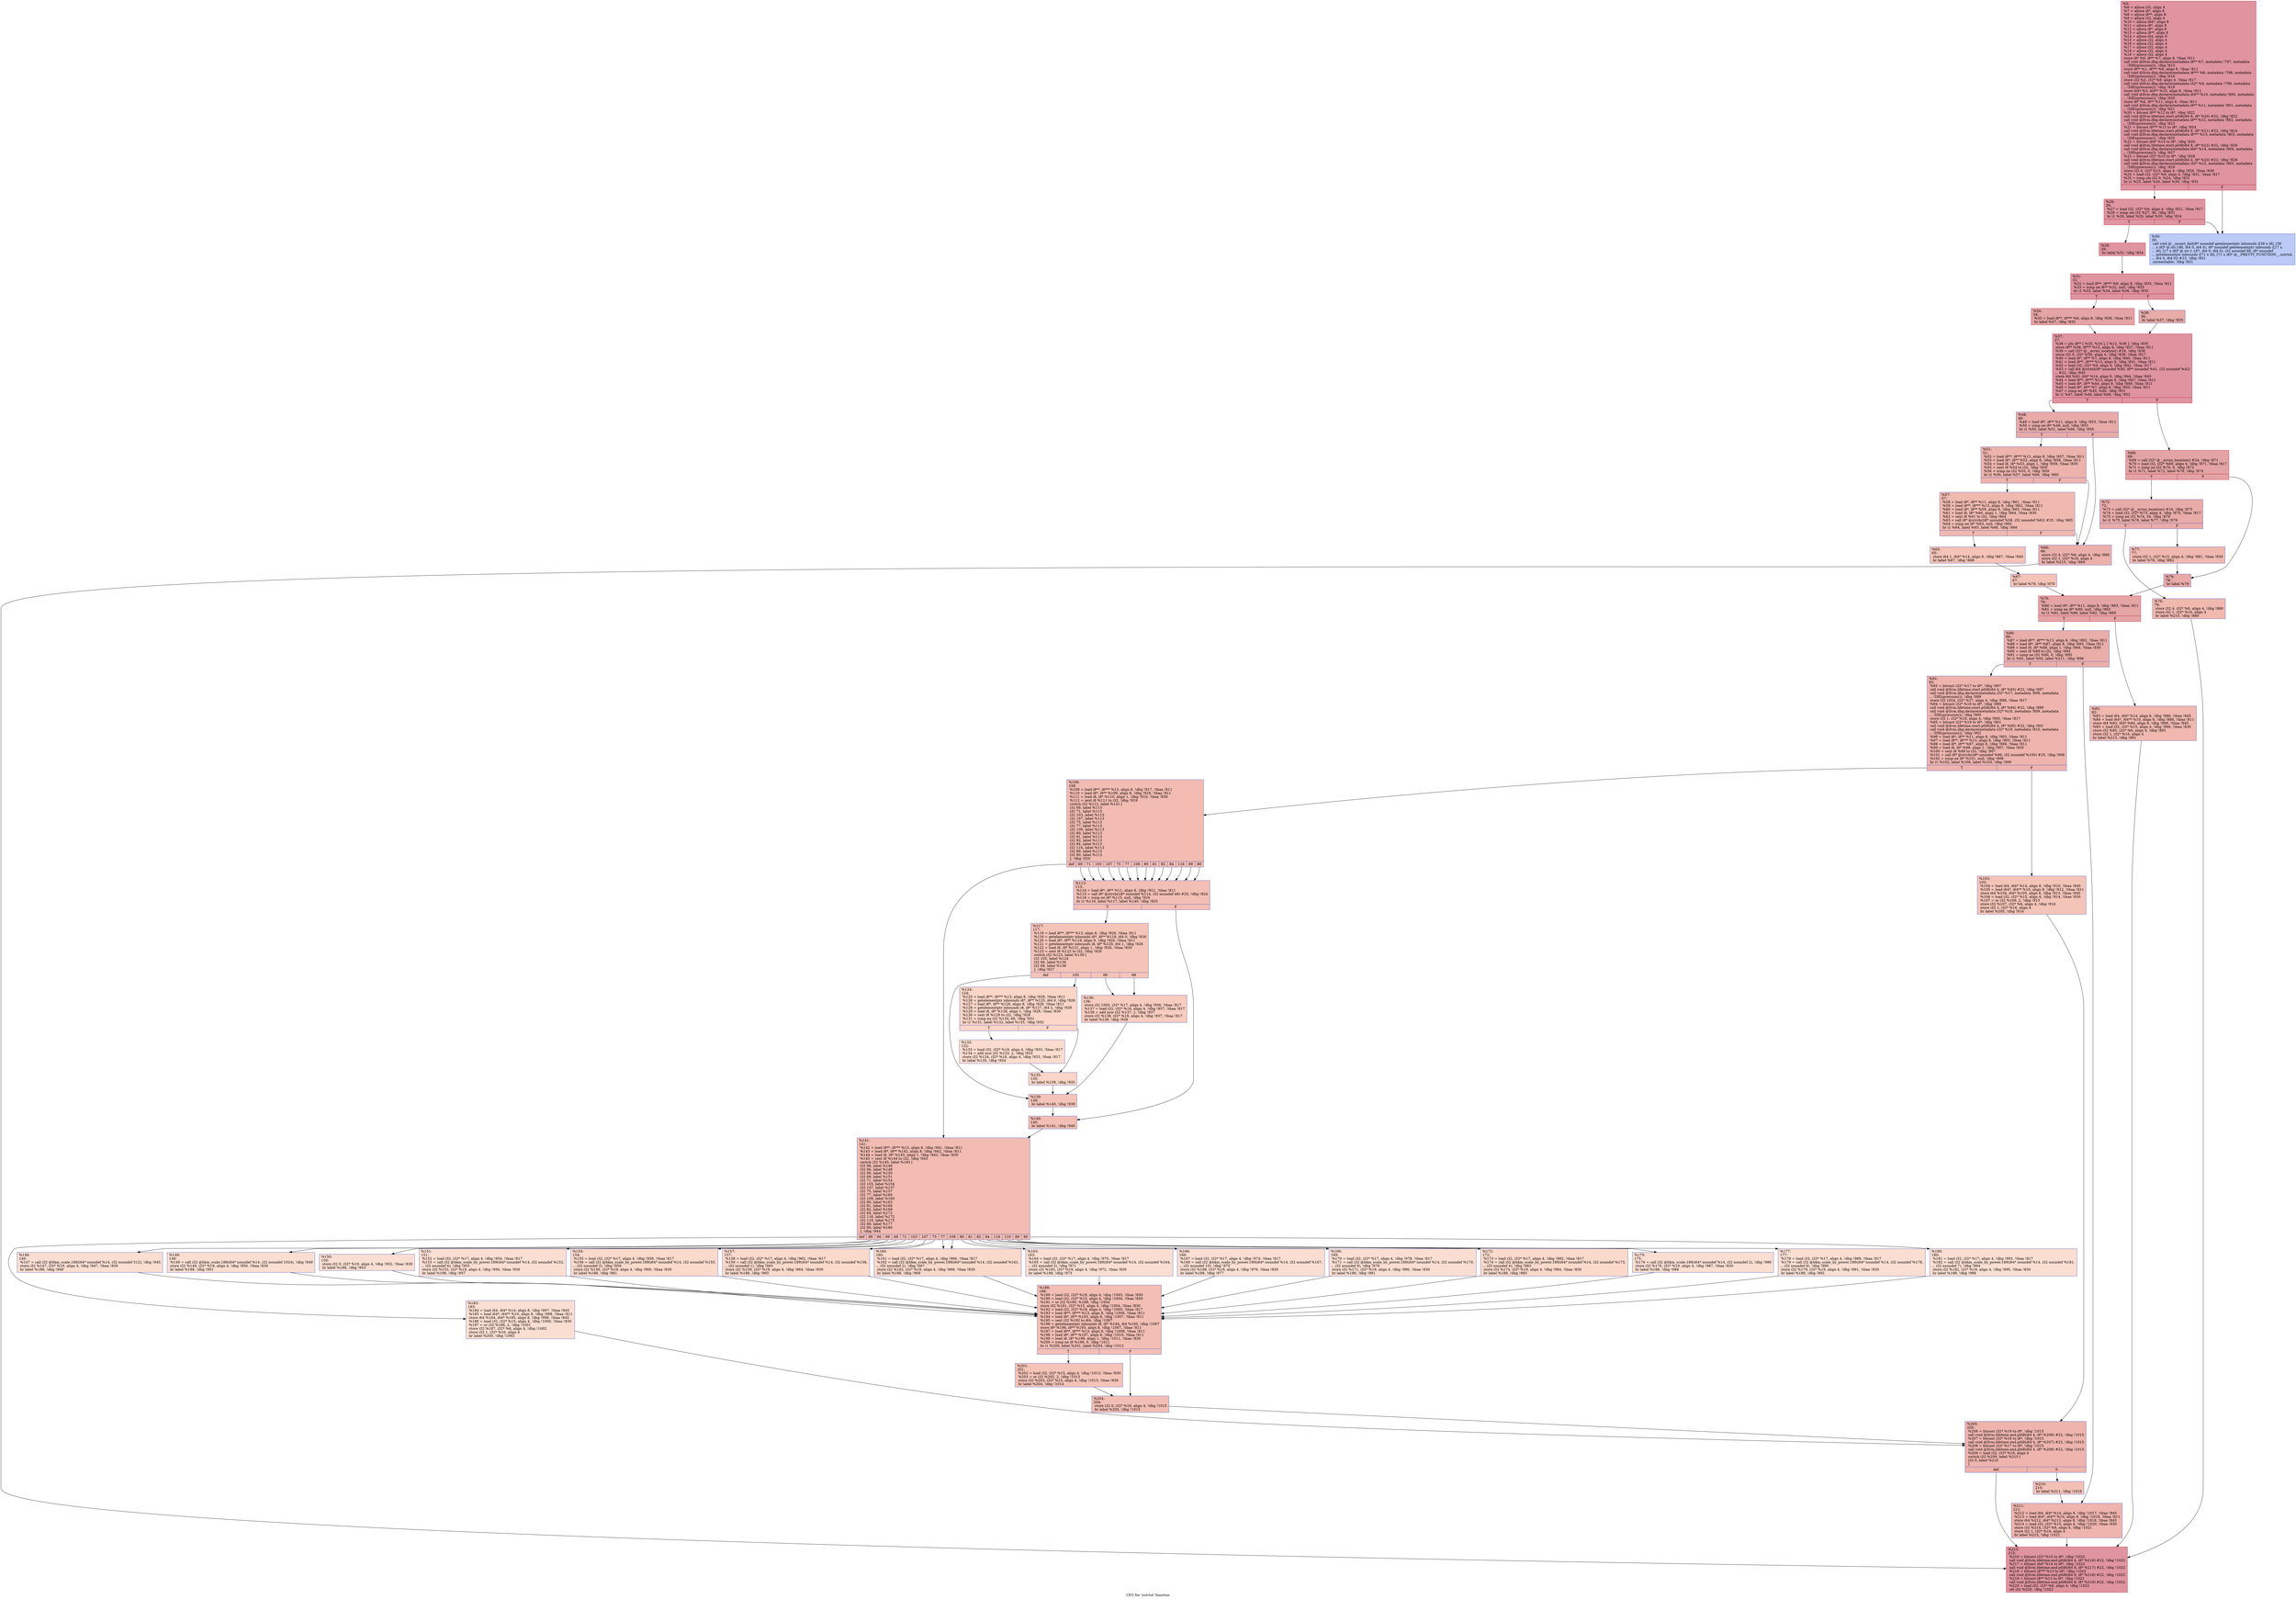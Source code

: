 digraph "CFG for 'xstrtol' function" {
	label="CFG for 'xstrtol' function";

	Node0xad27c0 [shape=record,color="#b70d28ff", style=filled, fillcolor="#b70d2870",label="{%5:\l  %6 = alloca i32, align 4\l  %7 = alloca i8*, align 8\l  %8 = alloca i8**, align 8\l  %9 = alloca i32, align 4\l  %10 = alloca i64*, align 8\l  %11 = alloca i8*, align 8\l  %12 = alloca i8*, align 8\l  %13 = alloca i8**, align 8\l  %14 = alloca i64, align 8\l  %15 = alloca i32, align 4\l  %16 = alloca i32, align 4\l  %17 = alloca i32, align 4\l  %18 = alloca i32, align 4\l  %19 = alloca i32, align 4\l  store i8* %0, i8** %7, align 8, !tbaa !811\l  call void @llvm.dbg.declare(metadata i8** %7, metadata !797, metadata\l... !DIExpression()), !dbg !815\l  store i8** %1, i8*** %8, align 8, !tbaa !811\l  call void @llvm.dbg.declare(metadata i8*** %8, metadata !798, metadata\l... !DIExpression()), !dbg !816\l  store i32 %2, i32* %9, align 4, !tbaa !817\l  call void @llvm.dbg.declare(metadata i32* %9, metadata !799, metadata\l... !DIExpression()), !dbg !819\l  store i64* %3, i64** %10, align 8, !tbaa !811\l  call void @llvm.dbg.declare(metadata i64** %10, metadata !800, metadata\l... !DIExpression()), !dbg !820\l  store i8* %4, i8** %11, align 8, !tbaa !811\l  call void @llvm.dbg.declare(metadata i8** %11, metadata !801, metadata\l... !DIExpression()), !dbg !821\l  %20 = bitcast i8** %12 to i8*, !dbg !822\l  call void @llvm.lifetime.start.p0i8(i64 8, i8* %20) #22, !dbg !822\l  call void @llvm.dbg.declare(metadata i8** %12, metadata !802, metadata\l... !DIExpression()), !dbg !823\l  %21 = bitcast i8*** %13 to i8*, !dbg !824\l  call void @llvm.lifetime.start.p0i8(i64 8, i8* %21) #22, !dbg !824\l  call void @llvm.dbg.declare(metadata i8*** %13, metadata !803, metadata\l... !DIExpression()), !dbg !825\l  %22 = bitcast i64* %14 to i8*, !dbg !826\l  call void @llvm.lifetime.start.p0i8(i64 8, i8* %22) #22, !dbg !826\l  call void @llvm.dbg.declare(metadata i64* %14, metadata !804, metadata\l... !DIExpression()), !dbg !827\l  %23 = bitcast i32* %15 to i8*, !dbg !828\l  call void @llvm.lifetime.start.p0i8(i64 4, i8* %23) #22, !dbg !828\l  call void @llvm.dbg.declare(metadata i32* %15, metadata !805, metadata\l... !DIExpression()), !dbg !829\l  store i32 0, i32* %15, align 4, !dbg !829, !tbaa !830\l  %24 = load i32, i32* %9, align 4, !dbg !831, !tbaa !817\l  %25 = icmp sle i32 0, %24, !dbg !831\l  br i1 %25, label %26, label %30, !dbg !831\l|{<s0>T|<s1>F}}"];
	Node0xad27c0:s0 -> Node0xad5370;
	Node0xad27c0:s1 -> Node0xad5410;
	Node0xad5370 [shape=record,color="#b70d28ff", style=filled, fillcolor="#b70d2870",label="{%26:\l26:                                               \l  %27 = load i32, i32* %9, align 4, !dbg !831, !tbaa !817\l  %28 = icmp sle i32 %27, 36, !dbg !831\l  br i1 %28, label %29, label %30, !dbg !834\l|{<s0>T|<s1>F}}"];
	Node0xad5370:s0 -> Node0xad53c0;
	Node0xad5370:s1 -> Node0xad5410;
	Node0xad53c0 [shape=record,color="#b70d28ff", style=filled, fillcolor="#b70d2870",label="{%29:\l29:                                               \l  br label %31, !dbg !834\l}"];
	Node0xad53c0 -> Node0xad5460;
	Node0xad5410 [shape=record,color="#3d50c3ff", style=filled, fillcolor="#6687ed70",label="{%30:\l30:                                               \l  call void @__assert_fail(i8* noundef getelementptr inbounds ([38 x i8], [38\l... x i8]* @.str.186, i64 0, i64 0), i8* noundef getelementptr inbounds ([17 x\l... i8], [17 x i8]* @.str.1.187, i64 0, i64 0), i32 noundef 86, i8* noundef\l... getelementptr inbounds ([71 x i8], [71 x i8]* @__PRETTY_FUNCTION__.xstrtol,\l... i64 0, i64 0)) #23, !dbg !831\l  unreachable, !dbg !831\l}"];
	Node0xad5460 [shape=record,color="#b70d28ff", style=filled, fillcolor="#b70d2870",label="{%31:\l31:                                               \l  %32 = load i8**, i8*** %8, align 8, !dbg !835, !tbaa !811\l  %33 = icmp ne i8** %32, null, !dbg !835\l  br i1 %33, label %34, label %36, !dbg !835\l|{<s0>T|<s1>F}}"];
	Node0xad5460:s0 -> Node0xad54b0;
	Node0xad5460:s1 -> Node0xad5500;
	Node0xad54b0 [shape=record,color="#b70d28ff", style=filled, fillcolor="#c32e3170",label="{%34:\l34:                                               \l  %35 = load i8**, i8*** %8, align 8, !dbg !836, !tbaa !811\l  br label %37, !dbg !835\l}"];
	Node0xad54b0 -> Node0xad5550;
	Node0xad5500 [shape=record,color="#3d50c3ff", style=filled, fillcolor="#cc403a70",label="{%36:\l36:                                               \l  br label %37, !dbg !835\l}"];
	Node0xad5500 -> Node0xad5550;
	Node0xad5550 [shape=record,color="#b70d28ff", style=filled, fillcolor="#b70d2870",label="{%37:\l37:                                               \l  %38 = phi i8** [ %35, %34 ], [ %12, %36 ], !dbg !835\l  store i8** %38, i8*** %13, align 8, !dbg !837, !tbaa !811\l  %39 = call i32* @__errno_location() #24, !dbg !838\l  store i32 0, i32* %39, align 4, !dbg !839, !tbaa !817\l  %40 = load i8*, i8** %7, align 8, !dbg !840, !tbaa !811\l  %41 = load i8**, i8*** %13, align 8, !dbg !841, !tbaa !811\l  %42 = load i32, i32* %9, align 4, !dbg !842, !tbaa !817\l  %43 = call i64 @strtol(i8* noundef %40, i8** noundef %41, i32 noundef %42)\l... #22, !dbg !843\l  store i64 %43, i64* %14, align 8, !dbg !844, !tbaa !845\l  %44 = load i8**, i8*** %13, align 8, !dbg !847, !tbaa !811\l  %45 = load i8*, i8** %44, align 8, !dbg !849, !tbaa !811\l  %46 = load i8*, i8** %7, align 8, !dbg !850, !tbaa !811\l  %47 = icmp eq i8* %45, %46, !dbg !851\l  br i1 %47, label %48, label %68, !dbg !852\l|{<s0>T|<s1>F}}"];
	Node0xad5550:s0 -> Node0xad55a0;
	Node0xad5550:s1 -> Node0xad5780;
	Node0xad55a0 [shape=record,color="#3d50c3ff", style=filled, fillcolor="#cc403a70",label="{%48:\l48:                                               \l  %49 = load i8*, i8** %11, align 8, !dbg !853, !tbaa !811\l  %50 = icmp ne i8* %49, null, !dbg !853\l  br i1 %50, label %51, label %66, !dbg !856\l|{<s0>T|<s1>F}}"];
	Node0xad55a0:s0 -> Node0xad55f0;
	Node0xad55a0:s1 -> Node0xad56e0;
	Node0xad55f0 [shape=record,color="#3d50c3ff", style=filled, fillcolor="#d6524470",label="{%51:\l51:                                               \l  %52 = load i8**, i8*** %13, align 8, !dbg !857, !tbaa !811\l  %53 = load i8*, i8** %52, align 8, !dbg !858, !tbaa !811\l  %54 = load i8, i8* %53, align 1, !dbg !859, !tbaa !830\l  %55 = sext i8 %54 to i32, !dbg !859\l  %56 = icmp ne i32 %55, 0, !dbg !859\l  br i1 %56, label %57, label %66, !dbg !860\l|{<s0>T|<s1>F}}"];
	Node0xad55f0:s0 -> Node0xad5640;
	Node0xad55f0:s1 -> Node0xad56e0;
	Node0xad5640 [shape=record,color="#3d50c3ff", style=filled, fillcolor="#de614d70",label="{%57:\l57:                                               \l  %58 = load i8*, i8** %11, align 8, !dbg !861, !tbaa !811\l  %59 = load i8**, i8*** %13, align 8, !dbg !862, !tbaa !811\l  %60 = load i8*, i8** %59, align 8, !dbg !863, !tbaa !811\l  %61 = load i8, i8* %60, align 1, !dbg !864, !tbaa !830\l  %62 = sext i8 %61 to i32, !dbg !864\l  %63 = call i8* @strchr(i8* noundef %58, i32 noundef %62) #25, !dbg !865\l  %64 = icmp ne i8* %63, null, !dbg !865\l  br i1 %64, label %65, label %66, !dbg !866\l|{<s0>T|<s1>F}}"];
	Node0xad5640:s0 -> Node0xad5690;
	Node0xad5640:s1 -> Node0xad56e0;
	Node0xad5690 [shape=record,color="#3d50c3ff", style=filled, fillcolor="#e8765c70",label="{%65:\l65:                                               \l  store i64 1, i64* %14, align 8, !dbg !867, !tbaa !845\l  br label %67, !dbg !868\l}"];
	Node0xad5690 -> Node0xad5730;
	Node0xad56e0 [shape=record,color="#3d50c3ff", style=filled, fillcolor="#d24b4070",label="{%66:\l66:                                               \l  store i32 4, i32* %6, align 4, !dbg !869\l  store i32 1, i32* %16, align 4\l  br label %215, !dbg !869\l}"];
	Node0xad56e0 -> Node0xad6450;
	Node0xad5730 [shape=record,color="#3d50c3ff", style=filled, fillcolor="#e8765c70",label="{%67:\l67:                                               \l  br label %79, !dbg !870\l}"];
	Node0xad5730 -> Node0xad5910;
	Node0xad5780 [shape=record,color="#b70d28ff", style=filled, fillcolor="#c32e3170",label="{%68:\l68:                                               \l  %69 = call i32* @__errno_location() #24, !dbg !871\l  %70 = load i32, i32* %69, align 4, !dbg !871, !tbaa !817\l  %71 = icmp ne i32 %70, 0, !dbg !873\l  br i1 %71, label %72, label %78, !dbg !874\l|{<s0>T|<s1>F}}"];
	Node0xad5780:s0 -> Node0xad57d0;
	Node0xad5780:s1 -> Node0xad58c0;
	Node0xad57d0 [shape=record,color="#3d50c3ff", style=filled, fillcolor="#cc403a70",label="{%72:\l72:                                               \l  %73 = call i32* @__errno_location() #24, !dbg !875\l  %74 = load i32, i32* %73, align 4, !dbg !875, !tbaa !817\l  %75 = icmp ne i32 %74, 34, !dbg !878\l  br i1 %75, label %76, label %77, !dbg !879\l|{<s0>T|<s1>F}}"];
	Node0xad57d0:s0 -> Node0xad5820;
	Node0xad57d0:s1 -> Node0xad5870;
	Node0xad5820 [shape=record,color="#3d50c3ff", style=filled, fillcolor="#dc5d4a70",label="{%76:\l76:                                               \l  store i32 4, i32* %6, align 4, !dbg !880\l  store i32 1, i32* %16, align 4\l  br label %215, !dbg !880\l}"];
	Node0xad5820 -> Node0xad6450;
	Node0xad5870 [shape=record,color="#3d50c3ff", style=filled, fillcolor="#dc5d4a70",label="{%77:\l77:                                               \l  store i32 1, i32* %15, align 4, !dbg !881, !tbaa !830\l  br label %78, !dbg !882\l}"];
	Node0xad5870 -> Node0xad58c0;
	Node0xad58c0 [shape=record,color="#3d50c3ff", style=filled, fillcolor="#ca3b3770",label="{%78:\l78:                                               \l  br label %79\l}"];
	Node0xad58c0 -> Node0xad5910;
	Node0xad5910 [shape=record,color="#b70d28ff", style=filled, fillcolor="#c5333470",label="{%79:\l79:                                               \l  %80 = load i8*, i8** %11, align 8, !dbg !883, !tbaa !811\l  %81 = icmp ne i8* %80, null, !dbg !883\l  br i1 %81, label %86, label %82, !dbg !885\l|{<s0>T|<s1>F}}"];
	Node0xad5910:s0 -> Node0xad59b0;
	Node0xad5910:s1 -> Node0xad5960;
	Node0xad5960 [shape=record,color="#3d50c3ff", style=filled, fillcolor="#dc5d4a70",label="{%82:\l82:                                               \l  %83 = load i64, i64* %14, align 8, !dbg !886, !tbaa !845\l  %84 = load i64*, i64** %10, align 8, !dbg !888, !tbaa !811\l  store i64 %83, i64* %84, align 8, !dbg !889, !tbaa !845\l  %85 = load i32, i32* %15, align 4, !dbg !890, !tbaa !830\l  store i32 %85, i32* %6, align 4, !dbg !891\l  store i32 1, i32* %16, align 4\l  br label %215, !dbg !891\l}"];
	Node0xad5960 -> Node0xad6450;
	Node0xad59b0 [shape=record,color="#3d50c3ff", style=filled, fillcolor="#d0473d70",label="{%86:\l86:                                               \l  %87 = load i8**, i8*** %13, align 8, !dbg !892, !tbaa !811\l  %88 = load i8*, i8** %87, align 8, !dbg !893, !tbaa !811\l  %89 = load i8, i8* %88, align 1, !dbg !894, !tbaa !830\l  %90 = sext i8 %89 to i32, !dbg !894\l  %91 = icmp ne i32 %90, 0, !dbg !895\l  br i1 %91, label %92, label %211, !dbg !896\l|{<s0>T|<s1>F}}"];
	Node0xad59b0:s0 -> Node0xad5a00;
	Node0xad59b0:s1 -> Node0xad6400;
	Node0xad5a00 [shape=record,color="#3d50c3ff", style=filled, fillcolor="#d8564670",label="{%92:\l92:                                               \l  %93 = bitcast i32* %17 to i8*, !dbg !897\l  call void @llvm.lifetime.start.p0i8(i64 4, i8* %93) #22, !dbg !897\l  call void @llvm.dbg.declare(metadata i32* %17, metadata !806, metadata\l... !DIExpression()), !dbg !898\l  store i32 1024, i32* %17, align 4, !dbg !898, !tbaa !817\l  %94 = bitcast i32* %18 to i8*, !dbg !899\l  call void @llvm.lifetime.start.p0i8(i64 4, i8* %94) #22, !dbg !899\l  call void @llvm.dbg.declare(metadata i32* %18, metadata !809, metadata\l... !DIExpression()), !dbg !900\l  store i32 1, i32* %18, align 4, !dbg !900, !tbaa !817\l  %95 = bitcast i32* %19 to i8*, !dbg !901\l  call void @llvm.lifetime.start.p0i8(i64 4, i8* %95) #22, !dbg !901\l  call void @llvm.dbg.declare(metadata i32* %19, metadata !810, metadata\l... !DIExpression()), !dbg !902\l  %96 = load i8*, i8** %11, align 8, !dbg !903, !tbaa !811\l  %97 = load i8**, i8*** %13, align 8, !dbg !905, !tbaa !811\l  %98 = load i8*, i8** %97, align 8, !dbg !906, !tbaa !811\l  %99 = load i8, i8* %98, align 1, !dbg !907, !tbaa !830\l  %100 = sext i8 %99 to i32, !dbg !907\l  %101 = call i8* @strchr(i8* noundef %96, i32 noundef %100) #25, !dbg !908\l  %102 = icmp ne i8* %101, null, !dbg !908\l  br i1 %102, label %108, label %103, !dbg !909\l|{<s0>T|<s1>F}}"];
	Node0xad5a00:s0 -> Node0xad5aa0;
	Node0xad5a00:s1 -> Node0xad5a50;
	Node0xad5a50 [shape=record,color="#3d50c3ff", style=filled, fillcolor="#e97a5f70",label="{%103:\l103:                                              \l  %104 = load i64, i64* %14, align 8, !dbg !910, !tbaa !845\l  %105 = load i64*, i64** %10, align 8, !dbg !912, !tbaa !811\l  store i64 %104, i64* %105, align 8, !dbg !913, !tbaa !845\l  %106 = load i32, i32* %15, align 4, !dbg !914, !tbaa !830\l  %107 = or i32 %106, 2, !dbg !915\l  store i32 %107, i32* %6, align 4, !dbg !916\l  store i32 1, i32* %16, align 4\l  br label %205, !dbg !916\l}"];
	Node0xad5a50 -> Node0xad6360;
	Node0xad5aa0 [shape=record,color="#3d50c3ff", style=filled, fillcolor="#e1675170",label="{%108:\l108:                                              \l  %109 = load i8**, i8*** %13, align 8, !dbg !917, !tbaa !811\l  %110 = load i8*, i8** %109, align 8, !dbg !918, !tbaa !811\l  %111 = load i8, i8* %110, align 1, !dbg !919, !tbaa !830\l  %112 = sext i8 %111 to i32, !dbg !919\l  switch i32 %112, label %141 [\l    i32 69, label %113\l    i32 71, label %113\l    i32 103, label %113\l    i32 107, label %113\l    i32 75, label %113\l    i32 77, label %113\l    i32 109, label %113\l    i32 80, label %113\l    i32 81, label %113\l    i32 82, label %113\l    i32 84, label %113\l    i32 116, label %113\l    i32 89, label %113\l    i32 90, label %113\l  ], !dbg !920\l|{<s0>def|<s1>69|<s2>71|<s3>103|<s4>107|<s5>75|<s6>77|<s7>109|<s8>80|<s9>81|<s10>82|<s11>84|<s12>116|<s13>89|<s14>90}}"];
	Node0xad5aa0:s0 -> Node0xad5d70;
	Node0xad5aa0:s1 -> Node0xad5af0;
	Node0xad5aa0:s2 -> Node0xad5af0;
	Node0xad5aa0:s3 -> Node0xad5af0;
	Node0xad5aa0:s4 -> Node0xad5af0;
	Node0xad5aa0:s5 -> Node0xad5af0;
	Node0xad5aa0:s6 -> Node0xad5af0;
	Node0xad5aa0:s7 -> Node0xad5af0;
	Node0xad5aa0:s8 -> Node0xad5af0;
	Node0xad5aa0:s9 -> Node0xad5af0;
	Node0xad5aa0:s10 -> Node0xad5af0;
	Node0xad5aa0:s11 -> Node0xad5af0;
	Node0xad5aa0:s12 -> Node0xad5af0;
	Node0xad5aa0:s13 -> Node0xad5af0;
	Node0xad5aa0:s14 -> Node0xad5af0;
	Node0xad5af0 [shape=record,color="#3d50c3ff", style=filled, fillcolor="#e36c5570",label="{%113:\l113:                                              \l  %114 = load i8*, i8** %11, align 8, !dbg !921, !tbaa !811\l  %115 = call i8* @strchr(i8* noundef %114, i32 noundef 48) #25, !dbg !924\l  %116 = icmp ne i8* %115, null, !dbg !924\l  br i1 %116, label %117, label %140, !dbg !925\l|{<s0>T|<s1>F}}"];
	Node0xad5af0:s0 -> Node0xad5b40;
	Node0xad5af0:s1 -> Node0xad5d20;
	Node0xad5b40 [shape=record,color="#3d50c3ff", style=filled, fillcolor="#e97a5f70",label="{%117:\l117:                                              \l  %118 = load i8**, i8*** %13, align 8, !dbg !926, !tbaa !811\l  %119 = getelementptr inbounds i8*, i8** %118, i64 0, !dbg !926\l  %120 = load i8*, i8** %119, align 8, !dbg !926, !tbaa !811\l  %121 = getelementptr inbounds i8, i8* %120, i64 1, !dbg !926\l  %122 = load i8, i8* %121, align 1, !dbg !926, !tbaa !830\l  %123 = sext i8 %122 to i32, !dbg !926\l  switch i32 %123, label %139 [\l    i32 105, label %124\l    i32 66, label %136\l    i32 68, label %136\l  ], !dbg !927\l|{<s0>def|<s1>105|<s2>66|<s3>68}}"];
	Node0xad5b40:s0 -> Node0xad5cd0;
	Node0xad5b40:s1 -> Node0xad5b90;
	Node0xad5b40:s2 -> Node0xad5c80;
	Node0xad5b40:s3 -> Node0xad5c80;
	Node0xad5b90 [shape=record,color="#3d50c3ff", style=filled, fillcolor="#f5a08170",label="{%124:\l124:                                              \l  %125 = load i8**, i8*** %13, align 8, !dbg !928, !tbaa !811\l  %126 = getelementptr inbounds i8*, i8** %125, i64 0, !dbg !928\l  %127 = load i8*, i8** %126, align 8, !dbg !928, !tbaa !811\l  %128 = getelementptr inbounds i8, i8* %127, i64 2, !dbg !928\l  %129 = load i8, i8* %128, align 1, !dbg !928, !tbaa !830\l  %130 = sext i8 %129 to i32, !dbg !928\l  %131 = icmp eq i32 %130, 66, !dbg !931\l  br i1 %131, label %132, label %135, !dbg !932\l|{<s0>T|<s1>F}}"];
	Node0xad5b90:s0 -> Node0xad5be0;
	Node0xad5b90:s1 -> Node0xad5c30;
	Node0xad5be0 [shape=record,color="#3d50c3ff", style=filled, fillcolor="#f7af9170",label="{%132:\l132:                                              \l  %133 = load i32, i32* %18, align 4, !dbg !933, !tbaa !817\l  %134 = add nsw i32 %133, 2, !dbg !933\l  store i32 %134, i32* %18, align 4, !dbg !933, !tbaa !817\l  br label %135, !dbg !934\l}"];
	Node0xad5be0 -> Node0xad5c30;
	Node0xad5c30 [shape=record,color="#3d50c3ff", style=filled, fillcolor="#f5a08170",label="{%135:\l135:                                              \l  br label %139, !dbg !935\l}"];
	Node0xad5c30 -> Node0xad5cd0;
	Node0xad5c80 [shape=record,color="#3d50c3ff", style=filled, fillcolor="#f08b6e70",label="{%136:\l136:                                              \l  store i32 1000, i32* %17, align 4, !dbg !936, !tbaa !817\l  %137 = load i32, i32* %18, align 4, !dbg !937, !tbaa !817\l  %138 = add nsw i32 %137, 1, !dbg !937\l  store i32 %138, i32* %18, align 4, !dbg !937, !tbaa !817\l  br label %139, !dbg !938\l}"];
	Node0xad5c80 -> Node0xad5cd0;
	Node0xad5cd0 [shape=record,color="#3d50c3ff", style=filled, fillcolor="#e97a5f70",label="{%139:\l139:                                              \l  br label %140, !dbg !939\l}"];
	Node0xad5cd0 -> Node0xad5d20;
	Node0xad5d20 [shape=record,color="#3d50c3ff", style=filled, fillcolor="#e36c5570",label="{%140:\l140:                                              \l  br label %141, !dbg !940\l}"];
	Node0xad5d20 -> Node0xad5d70;
	Node0xad5d70 [shape=record,color="#3d50c3ff", style=filled, fillcolor="#e1675170",label="{%141:\l141:                                              \l  %142 = load i8**, i8*** %13, align 8, !dbg !941, !tbaa !811\l  %143 = load i8*, i8** %142, align 8, !dbg !942, !tbaa !811\l  %144 = load i8, i8* %143, align 1, !dbg !943, !tbaa !830\l  %145 = sext i8 %144 to i32, !dbg !943\l  switch i32 %145, label %183 [\l    i32 98, label %146\l    i32 66, label %148\l    i32 99, label %150\l    i32 69, label %151\l    i32 71, label %154\l    i32 103, label %154\l    i32 107, label %157\l    i32 75, label %157\l    i32 77, label %160\l    i32 109, label %160\l    i32 80, label %163\l    i32 81, label %166\l    i32 82, label %169\l    i32 84, label %172\l    i32 116, label %172\l    i32 119, label %175\l    i32 89, label %177\l    i32 90, label %180\l  ], !dbg !944\l|{<s0>def|<s1>98|<s2>66|<s3>99|<s4>69|<s5>71|<s6>103|<s7>107|<s8>75|<s9>77|<s10>109|<s11>80|<s12>81|<s13>82|<s14>84|<s15>116|<s16>119|<s17>89|<s18>90}}"];
	Node0xad5d70:s0 -> Node0xad6220;
	Node0xad5d70:s1 -> Node0xad5dc0;
	Node0xad5d70:s2 -> Node0xad5e10;
	Node0xad5d70:s3 -> Node0xad5e60;
	Node0xad5d70:s4 -> Node0xad5eb0;
	Node0xad5d70:s5 -> Node0xad5f00;
	Node0xad5d70:s6 -> Node0xad5f00;
	Node0xad5d70:s7 -> Node0xad5f50;
	Node0xad5d70:s8 -> Node0xad5f50;
	Node0xad5d70:s9 -> Node0xad5fa0;
	Node0xad5d70:s10 -> Node0xad5fa0;
	Node0xad5d70:s11 -> Node0xad5ff0;
	Node0xad5d70:s12 -> Node0xad6040;
	Node0xad5d70:s13 -> Node0xad6090;
	Node0xad5d70:s14 -> Node0xad60e0;
	Node0xad5d70:s15 -> Node0xad60e0;
	Node0xad5d70:s16 -> Node0xad6130;
	Node0xad5d70:s17 -> Node0xad6180;
	Node0xad5d70:s18 -> Node0xad61d0;
	Node0xad5dc0 [shape=record,color="#3d50c3ff", style=filled, fillcolor="#f7b59970",label="{%146:\l146:                                              \l  %147 = call i32 @bkm_scale.188(i64* noundef %14, i32 noundef 512), !dbg !945\l  store i32 %147, i32* %19, align 4, !dbg !947, !tbaa !830\l  br label %188, !dbg !948\l}"];
	Node0xad5dc0 -> Node0xad6270;
	Node0xad5e10 [shape=record,color="#3d50c3ff", style=filled, fillcolor="#f7b59970",label="{%148:\l148:                                              \l  %149 = call i32 @bkm_scale.188(i64* noundef %14, i32 noundef 1024), !dbg !949\l  store i32 %149, i32* %19, align 4, !dbg !950, !tbaa !830\l  br label %188, !dbg !951\l}"];
	Node0xad5e10 -> Node0xad6270;
	Node0xad5e60 [shape=record,color="#3d50c3ff", style=filled, fillcolor="#f7b59970",label="{%150:\l150:                                              \l  store i32 0, i32* %19, align 4, !dbg !952, !tbaa !830\l  br label %188, !dbg !953\l}"];
	Node0xad5e60 -> Node0xad6270;
	Node0xad5eb0 [shape=record,color="#3d50c3ff", style=filled, fillcolor="#f7b59970",label="{%151:\l151:                                              \l  %152 = load i32, i32* %17, align 4, !dbg !954, !tbaa !817\l  %153 = call i32 @bkm_scale_by_power.189(i64* noundef %14, i32 noundef %152,\l... i32 noundef 6), !dbg !955\l  store i32 %153, i32* %19, align 4, !dbg !956, !tbaa !830\l  br label %188, !dbg !957\l}"];
	Node0xad5eb0 -> Node0xad6270;
	Node0xad5f00 [shape=record,color="#3d50c3ff", style=filled, fillcolor="#f7a88970",label="{%154:\l154:                                              \l  %155 = load i32, i32* %17, align 4, !dbg !958, !tbaa !817\l  %156 = call i32 @bkm_scale_by_power.189(i64* noundef %14, i32 noundef %155,\l... i32 noundef 3), !dbg !959\l  store i32 %156, i32* %19, align 4, !dbg !960, !tbaa !830\l  br label %188, !dbg !961\l}"];
	Node0xad5f00 -> Node0xad6270;
	Node0xad5f50 [shape=record,color="#3d50c3ff", style=filled, fillcolor="#f7a88970",label="{%157:\l157:                                              \l  %158 = load i32, i32* %17, align 4, !dbg !962, !tbaa !817\l  %159 = call i32 @bkm_scale_by_power.189(i64* noundef %14, i32 noundef %158,\l... i32 noundef 1), !dbg !963\l  store i32 %159, i32* %19, align 4, !dbg !964, !tbaa !830\l  br label %188, !dbg !965\l}"];
	Node0xad5f50 -> Node0xad6270;
	Node0xad5fa0 [shape=record,color="#3d50c3ff", style=filled, fillcolor="#f7a88970",label="{%160:\l160:                                              \l  %161 = load i32, i32* %17, align 4, !dbg !966, !tbaa !817\l  %162 = call i32 @bkm_scale_by_power.189(i64* noundef %14, i32 noundef %161,\l... i32 noundef 2), !dbg !967\l  store i32 %162, i32* %19, align 4, !dbg !968, !tbaa !830\l  br label %188, !dbg !969\l}"];
	Node0xad5fa0 -> Node0xad6270;
	Node0xad5ff0 [shape=record,color="#3d50c3ff", style=filled, fillcolor="#f7b59970",label="{%163:\l163:                                              \l  %164 = load i32, i32* %17, align 4, !dbg !970, !tbaa !817\l  %165 = call i32 @bkm_scale_by_power.189(i64* noundef %14, i32 noundef %164,\l... i32 noundef 5), !dbg !971\l  store i32 %165, i32* %19, align 4, !dbg !972, !tbaa !830\l  br label %188, !dbg !973\l}"];
	Node0xad5ff0 -> Node0xad6270;
	Node0xad6040 [shape=record,color="#3d50c3ff", style=filled, fillcolor="#f7b59970",label="{%166:\l166:                                              \l  %167 = load i32, i32* %17, align 4, !dbg !974, !tbaa !817\l  %168 = call i32 @bkm_scale_by_power.189(i64* noundef %14, i32 noundef %167,\l... i32 noundef 10), !dbg !975\l  store i32 %168, i32* %19, align 4, !dbg !976, !tbaa !830\l  br label %188, !dbg !977\l}"];
	Node0xad6040 -> Node0xad6270;
	Node0xad6090 [shape=record,color="#3d50c3ff", style=filled, fillcolor="#f7b59970",label="{%169:\l169:                                              \l  %170 = load i32, i32* %17, align 4, !dbg !978, !tbaa !817\l  %171 = call i32 @bkm_scale_by_power.189(i64* noundef %14, i32 noundef %170,\l... i32 noundef 9), !dbg !979\l  store i32 %171, i32* %19, align 4, !dbg !980, !tbaa !830\l  br label %188, !dbg !981\l}"];
	Node0xad6090 -> Node0xad6270;
	Node0xad60e0 [shape=record,color="#3d50c3ff", style=filled, fillcolor="#f7a88970",label="{%172:\l172:                                              \l  %173 = load i32, i32* %17, align 4, !dbg !982, !tbaa !817\l  %174 = call i32 @bkm_scale_by_power.189(i64* noundef %14, i32 noundef %173,\l... i32 noundef 4), !dbg !983\l  store i32 %174, i32* %19, align 4, !dbg !984, !tbaa !830\l  br label %188, !dbg !985\l}"];
	Node0xad60e0 -> Node0xad6270;
	Node0xad6130 [shape=record,color="#3d50c3ff", style=filled, fillcolor="#f7b59970",label="{%175:\l175:                                              \l  %176 = call i32 @bkm_scale.188(i64* noundef %14, i32 noundef 2), !dbg !986\l  store i32 %176, i32* %19, align 4, !dbg !987, !tbaa !830\l  br label %188, !dbg !988\l}"];
	Node0xad6130 -> Node0xad6270;
	Node0xad6180 [shape=record,color="#3d50c3ff", style=filled, fillcolor="#f7b59970",label="{%177:\l177:                                              \l  %178 = load i32, i32* %17, align 4, !dbg !989, !tbaa !817\l  %179 = call i32 @bkm_scale_by_power.189(i64* noundef %14, i32 noundef %178,\l... i32 noundef 8), !dbg !990\l  store i32 %179, i32* %19, align 4, !dbg !991, !tbaa !830\l  br label %188, !dbg !992\l}"];
	Node0xad6180 -> Node0xad6270;
	Node0xad61d0 [shape=record,color="#3d50c3ff", style=filled, fillcolor="#f7b59970",label="{%180:\l180:                                              \l  %181 = load i32, i32* %17, align 4, !dbg !993, !tbaa !817\l  %182 = call i32 @bkm_scale_by_power.189(i64* noundef %14, i32 noundef %181,\l... i32 noundef 7), !dbg !994\l  store i32 %182, i32* %19, align 4, !dbg !995, !tbaa !830\l  br label %188, !dbg !996\l}"];
	Node0xad61d0 -> Node0xad6270;
	Node0xad6220 [shape=record,color="#3d50c3ff", style=filled, fillcolor="#f7b59970",label="{%183:\l183:                                              \l  %184 = load i64, i64* %14, align 8, !dbg !997, !tbaa !845\l  %185 = load i64*, i64** %10, align 8, !dbg !998, !tbaa !811\l  store i64 %184, i64* %185, align 8, !dbg !999, !tbaa !845\l  %186 = load i32, i32* %15, align 4, !dbg !1000, !tbaa !830\l  %187 = or i32 %186, 2, !dbg !1001\l  store i32 %187, i32* %6, align 4, !dbg !1002\l  store i32 1, i32* %16, align 4\l  br label %205, !dbg !1002\l}"];
	Node0xad6220 -> Node0xad6360;
	Node0xad6270 [shape=record,color="#3d50c3ff", style=filled, fillcolor="#e36c5570",label="{%188:\l188:                                              \l  %189 = load i32, i32* %19, align 4, !dbg !1003, !tbaa !830\l  %190 = load i32, i32* %15, align 4, !dbg !1004, !tbaa !830\l  %191 = or i32 %190, %189, !dbg !1004\l  store i32 %191, i32* %15, align 4, !dbg !1004, !tbaa !830\l  %192 = load i32, i32* %18, align 4, !dbg !1005, !tbaa !817\l  %193 = load i8**, i8*** %13, align 8, !dbg !1006, !tbaa !811\l  %194 = load i8*, i8** %193, align 8, !dbg !1007, !tbaa !811\l  %195 = sext i32 %192 to i64, !dbg !1007\l  %196 = getelementptr inbounds i8, i8* %194, i64 %195, !dbg !1007\l  store i8* %196, i8** %193, align 8, !dbg !1007, !tbaa !811\l  %197 = load i8**, i8*** %13, align 8, !dbg !1008, !tbaa !811\l  %198 = load i8*, i8** %197, align 8, !dbg !1010, !tbaa !811\l  %199 = load i8, i8* %198, align 1, !dbg !1011, !tbaa !830\l  %200 = icmp ne i8 %199, 0, !dbg !1011\l  br i1 %200, label %201, label %204, !dbg !1012\l|{<s0>T|<s1>F}}"];
	Node0xad6270:s0 -> Node0xad62c0;
	Node0xad6270:s1 -> Node0xad6310;
	Node0xad62c0 [shape=record,color="#3d50c3ff", style=filled, fillcolor="#e97a5f70",label="{%201:\l201:                                              \l  %202 = load i32, i32* %15, align 4, !dbg !1013, !tbaa !830\l  %203 = or i32 %202, 2, !dbg !1013\l  store i32 %203, i32* %15, align 4, !dbg !1013, !tbaa !830\l  br label %204, !dbg !1014\l}"];
	Node0xad62c0 -> Node0xad6310;
	Node0xad6310 [shape=record,color="#3d50c3ff", style=filled, fillcolor="#e36c5570",label="{%204:\l204:                                              \l  store i32 0, i32* %16, align 4, !dbg !1015\l  br label %205, !dbg !1015\l}"];
	Node0xad6310 -> Node0xad6360;
	Node0xad6360 [shape=record,color="#3d50c3ff", style=filled, fillcolor="#d8564670",label="{%205:\l205:                                              \l  %206 = bitcast i32* %19 to i8*, !dbg !1015\l  call void @llvm.lifetime.end.p0i8(i64 4, i8* %206) #22, !dbg !1015\l  %207 = bitcast i32* %18 to i8*, !dbg !1015\l  call void @llvm.lifetime.end.p0i8(i64 4, i8* %207) #22, !dbg !1015\l  %208 = bitcast i32* %17 to i8*, !dbg !1015\l  call void @llvm.lifetime.end.p0i8(i64 4, i8* %208) #22, !dbg !1015\l  %209 = load i32, i32* %16, align 4\l  switch i32 %209, label %215 [\l    i32 0, label %210\l  ]\l|{<s0>def|<s1>0}}"];
	Node0xad6360:s0 -> Node0xad6450;
	Node0xad6360:s1 -> Node0xad63b0;
	Node0xad63b0 [shape=record,color="#3d50c3ff", style=filled, fillcolor="#e5705870",label="{%210:\l210:                                              \l  br label %211, !dbg !1016\l}"];
	Node0xad63b0 -> Node0xad6400;
	Node0xad6400 [shape=record,color="#3d50c3ff", style=filled, fillcolor="#d8564670",label="{%211:\l211:                                              \l  %212 = load i64, i64* %14, align 8, !dbg !1017, !tbaa !845\l  %213 = load i64*, i64** %10, align 8, !dbg !1018, !tbaa !811\l  store i64 %212, i64* %213, align 8, !dbg !1019, !tbaa !845\l  %214 = load i32, i32* %15, align 4, !dbg !1020, !tbaa !830\l  store i32 %214, i32* %6, align 4, !dbg !1021\l  store i32 1, i32* %16, align 4\l  br label %215, !dbg !1021\l}"];
	Node0xad6400 -> Node0xad6450;
	Node0xad6450 [shape=record,color="#b70d28ff", style=filled, fillcolor="#b70d2870",label="{%215:\l215:                                              \l  %216 = bitcast i32* %15 to i8*, !dbg !1022\l  call void @llvm.lifetime.end.p0i8(i64 4, i8* %216) #22, !dbg !1022\l  %217 = bitcast i64* %14 to i8*, !dbg !1022\l  call void @llvm.lifetime.end.p0i8(i64 8, i8* %217) #22, !dbg !1022\l  %218 = bitcast i8*** %13 to i8*, !dbg !1022\l  call void @llvm.lifetime.end.p0i8(i64 8, i8* %218) #22, !dbg !1022\l  %219 = bitcast i8** %12 to i8*, !dbg !1022\l  call void @llvm.lifetime.end.p0i8(i64 8, i8* %219) #22, !dbg !1022\l  %220 = load i32, i32* %6, align 4, !dbg !1022\l  ret i32 %220, !dbg !1022\l}"];
}
